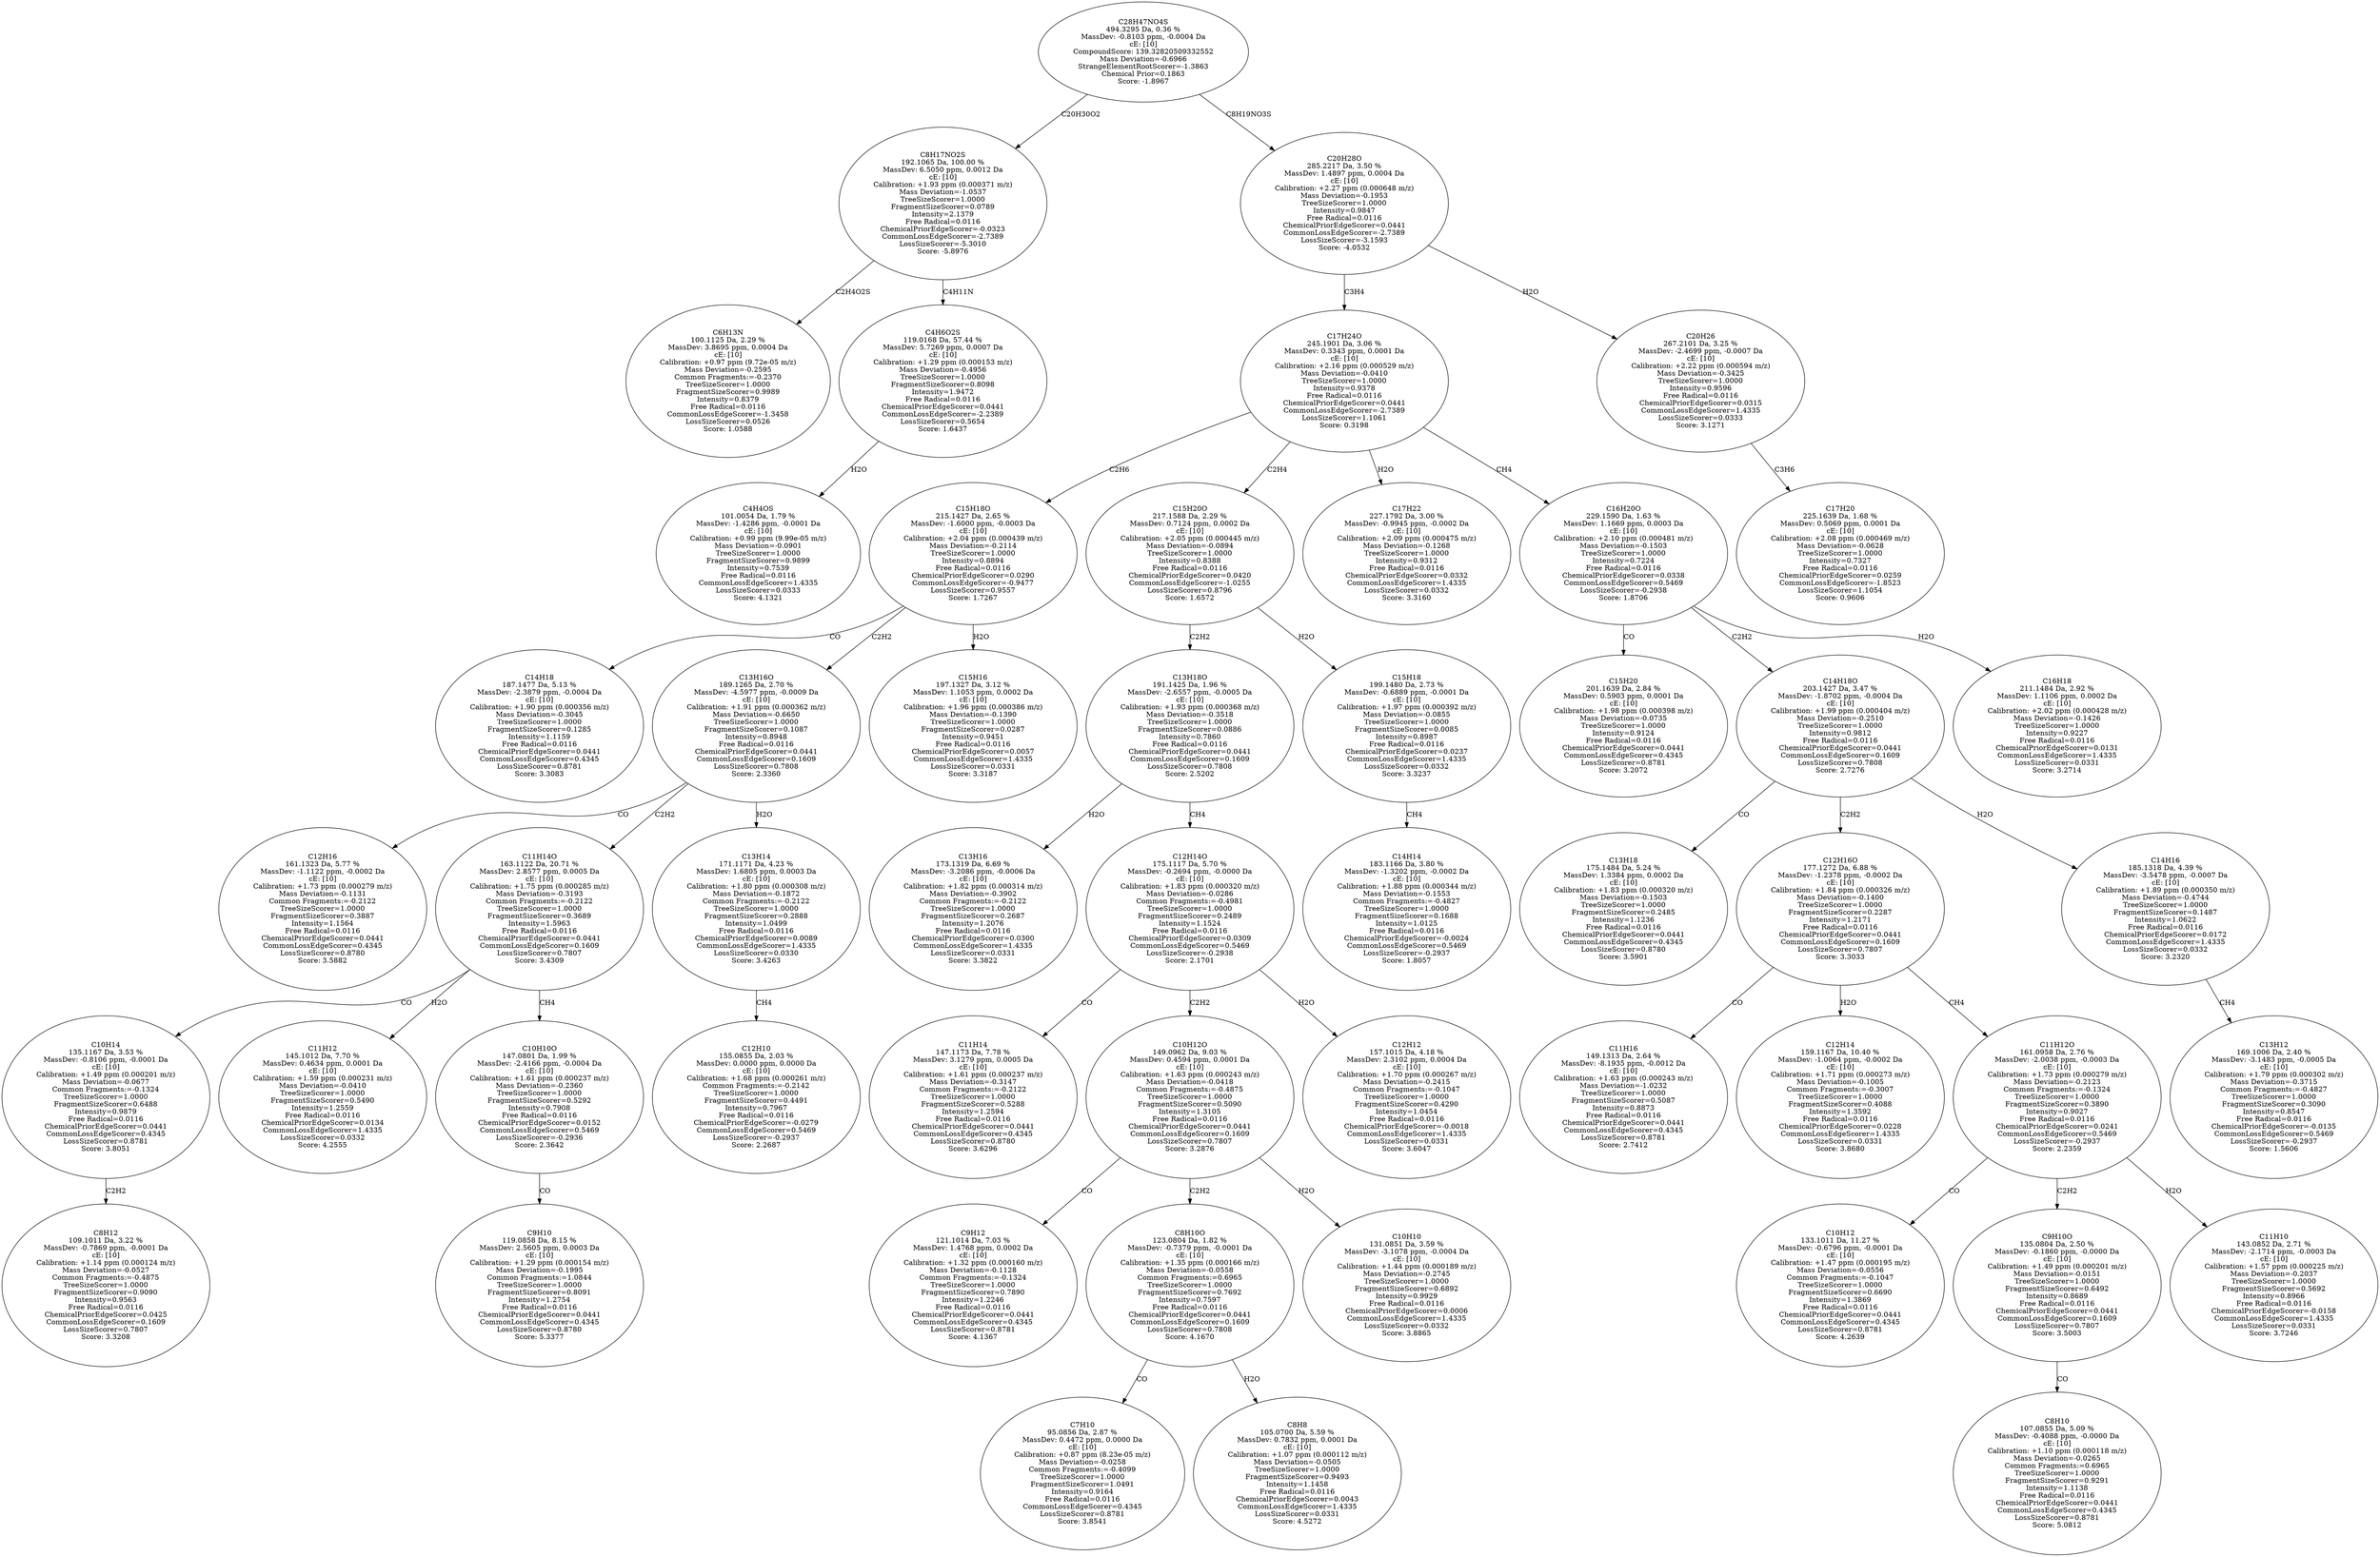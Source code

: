 strict digraph {
v1 [label="C6H13N\n100.1125 Da, 2.29 %\nMassDev: 3.8695 ppm, 0.0004 Da\ncE: [10]\nCalibration: +0.97 ppm (9.72e-05 m/z)\nMass Deviation=-0.2595\nCommon Fragments:=-0.2370\nTreeSizeScorer=1.0000\nFragmentSizeScorer=0.9989\nIntensity=0.8379\nFree Radical=0.0116\nCommonLossEdgeScorer=-1.3458\nLossSizeScorer=0.0526\nScore: 1.0588"];
v2 [label="C4H4OS\n101.0054 Da, 1.79 %\nMassDev: -1.4286 ppm, -0.0001 Da\ncE: [10]\nCalibration: +0.99 ppm (9.99e-05 m/z)\nMass Deviation=-0.0901\nTreeSizeScorer=1.0000\nFragmentSizeScorer=0.9899\nIntensity=0.7539\nFree Radical=0.0116\nCommonLossEdgeScorer=1.4335\nLossSizeScorer=0.0333\nScore: 4.1321"];
v3 [label="C4H6O2S\n119.0168 Da, 57.44 %\nMassDev: 5.7269 ppm, 0.0007 Da\ncE: [10]\nCalibration: +1.29 ppm (0.000153 m/z)\nMass Deviation=-0.4956\nTreeSizeScorer=1.0000\nFragmentSizeScorer=0.8098\nIntensity=1.9472\nFree Radical=0.0116\nChemicalPriorEdgeScorer=0.0441\nCommonLossEdgeScorer=-2.2389\nLossSizeScorer=0.5654\nScore: 1.6437"];
v4 [label="C8H17NO2S\n192.1065 Da, 100.00 %\nMassDev: 6.5050 ppm, 0.0012 Da\ncE: [10]\nCalibration: +1.93 ppm (0.000371 m/z)\nMass Deviation=-1.0537\nTreeSizeScorer=1.0000\nFragmentSizeScorer=0.0789\nIntensity=2.1379\nFree Radical=0.0116\nChemicalPriorEdgeScorer=-0.0323\nCommonLossEdgeScorer=-2.7389\nLossSizeScorer=-5.3010\nScore: -5.8976"];
v5 [label="C14H18\n187.1477 Da, 5.13 %\nMassDev: -2.3879 ppm, -0.0004 Da\ncE: [10]\nCalibration: +1.90 ppm (0.000356 m/z)\nMass Deviation=-0.3045\nTreeSizeScorer=1.0000\nFragmentSizeScorer=0.1285\nIntensity=1.1159\nFree Radical=0.0116\nChemicalPriorEdgeScorer=0.0441\nCommonLossEdgeScorer=0.4345\nLossSizeScorer=0.8781\nScore: 3.3083"];
v6 [label="C12H16\n161.1323 Da, 5.77 %\nMassDev: -1.1122 ppm, -0.0002 Da\ncE: [10]\nCalibration: +1.73 ppm (0.000279 m/z)\nMass Deviation=-0.1131\nCommon Fragments:=-0.2122\nTreeSizeScorer=1.0000\nFragmentSizeScorer=0.3887\nIntensity=1.1564\nFree Radical=0.0116\nChemicalPriorEdgeScorer=0.0441\nCommonLossEdgeScorer=0.4345\nLossSizeScorer=0.8780\nScore: 3.5882"];
v7 [label="C8H12\n109.1011 Da, 3.22 %\nMassDev: -0.7869 ppm, -0.0001 Da\ncE: [10]\nCalibration: +1.14 ppm (0.000124 m/z)\nMass Deviation=-0.0527\nCommon Fragments:=-0.4875\nTreeSizeScorer=1.0000\nFragmentSizeScorer=0.9090\nIntensity=0.9563\nFree Radical=0.0116\nChemicalPriorEdgeScorer=0.0425\nCommonLossEdgeScorer=0.1609\nLossSizeScorer=0.7807\nScore: 3.3208"];
v8 [label="C10H14\n135.1167 Da, 3.53 %\nMassDev: -0.8106 ppm, -0.0001 Da\ncE: [10]\nCalibration: +1.49 ppm (0.000201 m/z)\nMass Deviation=-0.0677\nCommon Fragments:=-0.1324\nTreeSizeScorer=1.0000\nFragmentSizeScorer=0.6488\nIntensity=0.9879\nFree Radical=0.0116\nChemicalPriorEdgeScorer=0.0441\nCommonLossEdgeScorer=0.4345\nLossSizeScorer=0.8781\nScore: 3.8051"];
v9 [label="C11H12\n145.1012 Da, 7.70 %\nMassDev: 0.4634 ppm, 0.0001 Da\ncE: [10]\nCalibration: +1.59 ppm (0.000231 m/z)\nMass Deviation=-0.0410\nTreeSizeScorer=1.0000\nFragmentSizeScorer=0.5490\nIntensity=1.2559\nFree Radical=0.0116\nChemicalPriorEdgeScorer=0.0134\nCommonLossEdgeScorer=1.4335\nLossSizeScorer=0.0332\nScore: 4.2555"];
v10 [label="C9H10\n119.0858 Da, 8.15 %\nMassDev: 2.5605 ppm, 0.0003 Da\ncE: [10]\nCalibration: +1.29 ppm (0.000154 m/z)\nMass Deviation=-0.1995\nCommon Fragments:=1.0844\nTreeSizeScorer=1.0000\nFragmentSizeScorer=0.8091\nIntensity=1.2754\nFree Radical=0.0116\nChemicalPriorEdgeScorer=0.0441\nCommonLossEdgeScorer=0.4345\nLossSizeScorer=0.8780\nScore: 5.3377"];
v11 [label="C10H10O\n147.0801 Da, 1.99 %\nMassDev: -2.4166 ppm, -0.0004 Da\ncE: [10]\nCalibration: +1.61 ppm (0.000237 m/z)\nMass Deviation=-0.2360\nTreeSizeScorer=1.0000\nFragmentSizeScorer=0.5292\nIntensity=0.7908\nFree Radical=0.0116\nChemicalPriorEdgeScorer=0.0152\nCommonLossEdgeScorer=0.5469\nLossSizeScorer=-0.2936\nScore: 2.3642"];
v12 [label="C11H14O\n163.1122 Da, 20.71 %\nMassDev: 2.8577 ppm, 0.0005 Da\ncE: [10]\nCalibration: +1.75 ppm (0.000285 m/z)\nMass Deviation=-0.3193\nCommon Fragments:=-0.2122\nTreeSizeScorer=1.0000\nFragmentSizeScorer=0.3689\nIntensity=1.5963\nFree Radical=0.0116\nChemicalPriorEdgeScorer=0.0441\nCommonLossEdgeScorer=0.1609\nLossSizeScorer=0.7807\nScore: 3.4309"];
v13 [label="C12H10\n155.0855 Da, 2.03 %\nMassDev: 0.0000 ppm, 0.0000 Da\ncE: [10]\nCalibration: +1.68 ppm (0.000261 m/z)\nCommon Fragments:=-0.2142\nTreeSizeScorer=1.0000\nFragmentSizeScorer=0.4491\nIntensity=0.7967\nFree Radical=0.0116\nChemicalPriorEdgeScorer=-0.0279\nCommonLossEdgeScorer=0.5469\nLossSizeScorer=-0.2937\nScore: 2.2687"];
v14 [label="C13H14\n171.1171 Da, 4.23 %\nMassDev: 1.6805 ppm, 0.0003 Da\ncE: [10]\nCalibration: +1.80 ppm (0.000308 m/z)\nMass Deviation=-0.1872\nCommon Fragments:=-0.2122\nTreeSizeScorer=1.0000\nFragmentSizeScorer=0.2888\nIntensity=1.0499\nFree Radical=0.0116\nChemicalPriorEdgeScorer=0.0089\nCommonLossEdgeScorer=1.4335\nLossSizeScorer=0.0330\nScore: 3.4263"];
v15 [label="C13H16O\n189.1265 Da, 2.70 %\nMassDev: -4.5977 ppm, -0.0009 Da\ncE: [10]\nCalibration: +1.91 ppm (0.000362 m/z)\nMass Deviation=-0.6650\nTreeSizeScorer=1.0000\nFragmentSizeScorer=0.1087\nIntensity=0.8948\nFree Radical=0.0116\nChemicalPriorEdgeScorer=0.0441\nCommonLossEdgeScorer=0.1609\nLossSizeScorer=0.7808\nScore: 2.3360"];
v16 [label="C15H16\n197.1327 Da, 3.12 %\nMassDev: 1.1053 ppm, 0.0002 Da\ncE: [10]\nCalibration: +1.96 ppm (0.000386 m/z)\nMass Deviation=-0.1390\nTreeSizeScorer=1.0000\nFragmentSizeScorer=0.0287\nIntensity=0.9451\nFree Radical=0.0116\nChemicalPriorEdgeScorer=0.0057\nCommonLossEdgeScorer=1.4335\nLossSizeScorer=0.0331\nScore: 3.3187"];
v17 [label="C15H18O\n215.1427 Da, 2.65 %\nMassDev: -1.6000 ppm, -0.0003 Da\ncE: [10]\nCalibration: +2.04 ppm (0.000439 m/z)\nMass Deviation=-0.2114\nTreeSizeScorer=1.0000\nIntensity=0.8894\nFree Radical=0.0116\nChemicalPriorEdgeScorer=0.0290\nCommonLossEdgeScorer=-0.9477\nLossSizeScorer=0.9557\nScore: 1.7267"];
v18 [label="C13H16\n173.1319 Da, 6.69 %\nMassDev: -3.2086 ppm, -0.0006 Da\ncE: [10]\nCalibration: +1.82 ppm (0.000314 m/z)\nMass Deviation=-0.3902\nCommon Fragments:=-0.2122\nTreeSizeScorer=1.0000\nFragmentSizeScorer=0.2687\nIntensity=1.2076\nFree Radical=0.0116\nChemicalPriorEdgeScorer=0.0300\nCommonLossEdgeScorer=1.4335\nLossSizeScorer=0.0331\nScore: 3.3822"];
v19 [label="C11H14\n147.1173 Da, 7.78 %\nMassDev: 3.1279 ppm, 0.0005 Da\ncE: [10]\nCalibration: +1.61 ppm (0.000237 m/z)\nMass Deviation=-0.3147\nCommon Fragments:=-0.2122\nTreeSizeScorer=1.0000\nFragmentSizeScorer=0.5288\nIntensity=1.2594\nFree Radical=0.0116\nChemicalPriorEdgeScorer=0.0441\nCommonLossEdgeScorer=0.4345\nLossSizeScorer=0.8780\nScore: 3.6296"];
v20 [label="C9H12\n121.1014 Da, 7.03 %\nMassDev: 1.4768 ppm, 0.0002 Da\ncE: [10]\nCalibration: +1.32 ppm (0.000160 m/z)\nMass Deviation=-0.1128\nCommon Fragments:=-0.1324\nTreeSizeScorer=1.0000\nFragmentSizeScorer=0.7890\nIntensity=1.2246\nFree Radical=0.0116\nChemicalPriorEdgeScorer=0.0441\nCommonLossEdgeScorer=0.4345\nLossSizeScorer=0.8781\nScore: 4.1367"];
v21 [label="C7H10\n95.0856 Da, 2.87 %\nMassDev: 0.4472 ppm, 0.0000 Da\ncE: [10]\nCalibration: +0.87 ppm (8.23e-05 m/z)\nMass Deviation=-0.0258\nCommon Fragments:=-0.4099\nTreeSizeScorer=1.0000\nFragmentSizeScorer=1.0491\nIntensity=0.9164\nFree Radical=0.0116\nCommonLossEdgeScorer=0.4345\nLossSizeScorer=0.8781\nScore: 3.8541"];
v22 [label="C8H8\n105.0700 Da, 5.59 %\nMassDev: 0.7832 ppm, 0.0001 Da\ncE: [10]\nCalibration: +1.07 ppm (0.000112 m/z)\nMass Deviation=-0.0505\nTreeSizeScorer=1.0000\nFragmentSizeScorer=0.9493\nIntensity=1.1458\nFree Radical=0.0116\nChemicalPriorEdgeScorer=0.0043\nCommonLossEdgeScorer=1.4335\nLossSizeScorer=0.0331\nScore: 4.5272"];
v23 [label="C8H10O\n123.0804 Da, 1.82 %\nMassDev: -0.7379 ppm, -0.0001 Da\ncE: [10]\nCalibration: +1.35 ppm (0.000166 m/z)\nMass Deviation=-0.0558\nCommon Fragments:=0.6965\nTreeSizeScorer=1.0000\nFragmentSizeScorer=0.7692\nIntensity=0.7597\nFree Radical=0.0116\nChemicalPriorEdgeScorer=0.0441\nCommonLossEdgeScorer=0.1609\nLossSizeScorer=0.7808\nScore: 4.1670"];
v24 [label="C10H10\n131.0851 Da, 3.59 %\nMassDev: -3.1078 ppm, -0.0004 Da\ncE: [10]\nCalibration: +1.44 ppm (0.000189 m/z)\nMass Deviation=-0.2745\nTreeSizeScorer=1.0000\nFragmentSizeScorer=0.6892\nIntensity=0.9929\nFree Radical=0.0116\nChemicalPriorEdgeScorer=0.0006\nCommonLossEdgeScorer=1.4335\nLossSizeScorer=0.0332\nScore: 3.8865"];
v25 [label="C10H12O\n149.0962 Da, 9.03 %\nMassDev: 0.4594 ppm, 0.0001 Da\ncE: [10]\nCalibration: +1.63 ppm (0.000243 m/z)\nMass Deviation=-0.0418\nCommon Fragments:=-0.4875\nTreeSizeScorer=1.0000\nFragmentSizeScorer=0.5090\nIntensity=1.3105\nFree Radical=0.0116\nChemicalPriorEdgeScorer=0.0441\nCommonLossEdgeScorer=0.1609\nLossSizeScorer=0.7807\nScore: 3.2876"];
v26 [label="C12H12\n157.1015 Da, 4.18 %\nMassDev: 2.3102 ppm, 0.0004 Da\ncE: [10]\nCalibration: +1.70 ppm (0.000267 m/z)\nMass Deviation=-0.2415\nCommon Fragments:=-0.1047\nTreeSizeScorer=1.0000\nFragmentSizeScorer=0.4290\nIntensity=1.0454\nFree Radical=0.0116\nChemicalPriorEdgeScorer=-0.0018\nCommonLossEdgeScorer=1.4335\nLossSizeScorer=0.0331\nScore: 3.6047"];
v27 [label="C12H14O\n175.1117 Da, 5.70 %\nMassDev: -0.2694 ppm, -0.0000 Da\ncE: [10]\nCalibration: +1.83 ppm (0.000320 m/z)\nMass Deviation=-0.0286\nCommon Fragments:=-0.4981\nTreeSizeScorer=1.0000\nFragmentSizeScorer=0.2489\nIntensity=1.1524\nFree Radical=0.0116\nChemicalPriorEdgeScorer=0.0309\nCommonLossEdgeScorer=0.5469\nLossSizeScorer=-0.2938\nScore: 2.1701"];
v28 [label="C13H18O\n191.1425 Da, 1.96 %\nMassDev: -2.6557 ppm, -0.0005 Da\ncE: [10]\nCalibration: +1.93 ppm (0.000368 m/z)\nMass Deviation=-0.3518\nTreeSizeScorer=1.0000\nFragmentSizeScorer=0.0886\nIntensity=0.7860\nFree Radical=0.0116\nChemicalPriorEdgeScorer=0.0441\nCommonLossEdgeScorer=0.1609\nLossSizeScorer=0.7808\nScore: 2.5202"];
v29 [label="C14H14\n183.1166 Da, 3.80 %\nMassDev: -1.3202 ppm, -0.0002 Da\ncE: [10]\nCalibration: +1.88 ppm (0.000344 m/z)\nMass Deviation=-0.1553\nCommon Fragments:=-0.4827\nTreeSizeScorer=1.0000\nFragmentSizeScorer=0.1688\nIntensity=1.0125\nFree Radical=0.0116\nChemicalPriorEdgeScorer=-0.0024\nCommonLossEdgeScorer=0.5469\nLossSizeScorer=-0.2937\nScore: 1.8057"];
v30 [label="C15H18\n199.1480 Da, 2.73 %\nMassDev: -0.6889 ppm, -0.0001 Da\ncE: [10]\nCalibration: +1.97 ppm (0.000392 m/z)\nMass Deviation=-0.0855\nTreeSizeScorer=1.0000\nFragmentSizeScorer=0.0085\nIntensity=0.8987\nFree Radical=0.0116\nChemicalPriorEdgeScorer=0.0237\nCommonLossEdgeScorer=1.4335\nLossSizeScorer=0.0332\nScore: 3.3237"];
v31 [label="C15H20O\n217.1588 Da, 2.29 %\nMassDev: 0.7124 ppm, 0.0002 Da\ncE: [10]\nCalibration: +2.05 ppm (0.000445 m/z)\nMass Deviation=-0.0894\nTreeSizeScorer=1.0000\nIntensity=0.8388\nFree Radical=0.0116\nChemicalPriorEdgeScorer=0.0420\nCommonLossEdgeScorer=-1.0255\nLossSizeScorer=0.8796\nScore: 1.6572"];
v32 [label="C17H22\n227.1792 Da, 3.00 %\nMassDev: -0.9945 ppm, -0.0002 Da\ncE: [10]\nCalibration: +2.09 ppm (0.000475 m/z)\nMass Deviation=-0.1268\nTreeSizeScorer=1.0000\nIntensity=0.9312\nFree Radical=0.0116\nChemicalPriorEdgeScorer=0.0332\nCommonLossEdgeScorer=1.4335\nLossSizeScorer=0.0332\nScore: 3.3160"];
v33 [label="C15H20\n201.1639 Da, 2.84 %\nMassDev: 0.5903 ppm, 0.0001 Da\ncE: [10]\nCalibration: +1.98 ppm (0.000398 m/z)\nMass Deviation=-0.0735\nTreeSizeScorer=1.0000\nIntensity=0.9124\nFree Radical=0.0116\nChemicalPriorEdgeScorer=0.0441\nCommonLossEdgeScorer=0.4345\nLossSizeScorer=0.8781\nScore: 3.2072"];
v34 [label="C13H18\n175.1484 Da, 5.24 %\nMassDev: 1.3384 ppm, 0.0002 Da\ncE: [10]\nCalibration: +1.83 ppm (0.000320 m/z)\nMass Deviation=-0.1503\nTreeSizeScorer=1.0000\nFragmentSizeScorer=0.2485\nIntensity=1.1236\nFree Radical=0.0116\nChemicalPriorEdgeScorer=0.0441\nCommonLossEdgeScorer=0.4345\nLossSizeScorer=0.8780\nScore: 3.5901"];
v35 [label="C11H16\n149.1313 Da, 2.64 %\nMassDev: -8.1935 ppm, -0.0012 Da\ncE: [10]\nCalibration: +1.63 ppm (0.000243 m/z)\nMass Deviation=-1.0232\nTreeSizeScorer=1.0000\nFragmentSizeScorer=0.5087\nIntensity=0.8873\nFree Radical=0.0116\nChemicalPriorEdgeScorer=0.0441\nCommonLossEdgeScorer=0.4345\nLossSizeScorer=0.8781\nScore: 2.7412"];
v36 [label="C12H14\n159.1167 Da, 10.40 %\nMassDev: -1.0064 ppm, -0.0002 Da\ncE: [10]\nCalibration: +1.71 ppm (0.000273 m/z)\nMass Deviation=-0.1005\nCommon Fragments:=-0.3007\nTreeSizeScorer=1.0000\nFragmentSizeScorer=0.4088\nIntensity=1.3592\nFree Radical=0.0116\nChemicalPriorEdgeScorer=0.0228\nCommonLossEdgeScorer=1.4335\nLossSizeScorer=0.0331\nScore: 3.8680"];
v37 [label="C10H12\n133.1011 Da, 11.27 %\nMassDev: -0.6796 ppm, -0.0001 Da\ncE: [10]\nCalibration: +1.47 ppm (0.000195 m/z)\nMass Deviation=-0.0556\nCommon Fragments:=-0.1047\nTreeSizeScorer=1.0000\nFragmentSizeScorer=0.6690\nIntensity=1.3869\nFree Radical=0.0116\nChemicalPriorEdgeScorer=0.0441\nCommonLossEdgeScorer=0.4345\nLossSizeScorer=0.8781\nScore: 4.2639"];
v38 [label="C8H10\n107.0855 Da, 5.09 %\nMassDev: -0.4088 ppm, -0.0000 Da\ncE: [10]\nCalibration: +1.10 ppm (0.000118 m/z)\nMass Deviation=-0.0265\nCommon Fragments:=0.6965\nTreeSizeScorer=1.0000\nFragmentSizeScorer=0.9291\nIntensity=1.1138\nFree Radical=0.0116\nChemicalPriorEdgeScorer=0.0441\nCommonLossEdgeScorer=0.4345\nLossSizeScorer=0.8781\nScore: 5.0812"];
v39 [label="C9H10O\n135.0804 Da, 2.50 %\nMassDev: -0.1860 ppm, -0.0000 Da\ncE: [10]\nCalibration: +1.49 ppm (0.000201 m/z)\nMass Deviation=-0.0151\nTreeSizeScorer=1.0000\nFragmentSizeScorer=0.6492\nIntensity=0.8689\nFree Radical=0.0116\nChemicalPriorEdgeScorer=0.0441\nCommonLossEdgeScorer=0.1609\nLossSizeScorer=0.7807\nScore: 3.5003"];
v40 [label="C11H10\n143.0852 Da, 2.71 %\nMassDev: -2.1714 ppm, -0.0003 Da\ncE: [10]\nCalibration: +1.57 ppm (0.000225 m/z)\nMass Deviation=-0.2037\nTreeSizeScorer=1.0000\nFragmentSizeScorer=0.5692\nIntensity=0.8966\nFree Radical=0.0116\nChemicalPriorEdgeScorer=-0.0158\nCommonLossEdgeScorer=1.4335\nLossSizeScorer=0.0331\nScore: 3.7246"];
v41 [label="C11H12O\n161.0958 Da, 2.76 %\nMassDev: -2.0038 ppm, -0.0003 Da\ncE: [10]\nCalibration: +1.73 ppm (0.000279 m/z)\nMass Deviation=-0.2123\nCommon Fragments:=-0.1324\nTreeSizeScorer=1.0000\nFragmentSizeScorer=0.3890\nIntensity=0.9027\nFree Radical=0.0116\nChemicalPriorEdgeScorer=0.0241\nCommonLossEdgeScorer=0.5469\nLossSizeScorer=-0.2937\nScore: 2.2359"];
v42 [label="C12H16O\n177.1272 Da, 6.88 %\nMassDev: -1.2378 ppm, -0.0002 Da\ncE: [10]\nCalibration: +1.84 ppm (0.000326 m/z)\nMass Deviation=-0.1400\nTreeSizeScorer=1.0000\nFragmentSizeScorer=0.2287\nIntensity=1.2171\nFree Radical=0.0116\nChemicalPriorEdgeScorer=0.0441\nCommonLossEdgeScorer=0.1609\nLossSizeScorer=0.7807\nScore: 3.3033"];
v43 [label="C13H12\n169.1006 Da, 2.40 %\nMassDev: -3.1483 ppm, -0.0005 Da\ncE: [10]\nCalibration: +1.79 ppm (0.000302 m/z)\nMass Deviation=-0.3715\nCommon Fragments:=-0.4827\nTreeSizeScorer=1.0000\nFragmentSizeScorer=0.3090\nIntensity=0.8547\nFree Radical=0.0116\nChemicalPriorEdgeScorer=-0.0135\nCommonLossEdgeScorer=0.5469\nLossSizeScorer=-0.2937\nScore: 1.5606"];
v44 [label="C14H16\n185.1318 Da, 4.39 %\nMassDev: -3.5478 ppm, -0.0007 Da\ncE: [10]\nCalibration: +1.89 ppm (0.000350 m/z)\nMass Deviation=-0.4744\nTreeSizeScorer=1.0000\nFragmentSizeScorer=0.1487\nIntensity=1.0622\nFree Radical=0.0116\nChemicalPriorEdgeScorer=0.0172\nCommonLossEdgeScorer=1.4335\nLossSizeScorer=0.0332\nScore: 3.2320"];
v45 [label="C14H18O\n203.1427 Da, 3.47 %\nMassDev: -1.8702 ppm, -0.0004 Da\ncE: [10]\nCalibration: +1.99 ppm (0.000404 m/z)\nMass Deviation=-0.2510\nTreeSizeScorer=1.0000\nIntensity=0.9812\nFree Radical=0.0116\nChemicalPriorEdgeScorer=0.0441\nCommonLossEdgeScorer=0.1609\nLossSizeScorer=0.7808\nScore: 2.7276"];
v46 [label="C16H18\n211.1484 Da, 2.92 %\nMassDev: 1.1106 ppm, 0.0002 Da\ncE: [10]\nCalibration: +2.02 ppm (0.000428 m/z)\nMass Deviation=-0.1426\nTreeSizeScorer=1.0000\nIntensity=0.9227\nFree Radical=0.0116\nChemicalPriorEdgeScorer=0.0131\nCommonLossEdgeScorer=1.4335\nLossSizeScorer=0.0331\nScore: 3.2714"];
v47 [label="C16H20O\n229.1590 Da, 1.63 %\nMassDev: 1.1669 ppm, 0.0003 Da\ncE: [10]\nCalibration: +2.10 ppm (0.000481 m/z)\nMass Deviation=-0.1503\nTreeSizeScorer=1.0000\nIntensity=0.7224\nFree Radical=0.0116\nChemicalPriorEdgeScorer=0.0338\nCommonLossEdgeScorer=0.5469\nLossSizeScorer=-0.2938\nScore: 1.8706"];
v48 [label="C17H24O\n245.1901 Da, 3.06 %\nMassDev: 0.3343 ppm, 0.0001 Da\ncE: [10]\nCalibration: +2.16 ppm (0.000529 m/z)\nMass Deviation=-0.0410\nTreeSizeScorer=1.0000\nIntensity=0.9378\nFree Radical=0.0116\nChemicalPriorEdgeScorer=0.0441\nCommonLossEdgeScorer=-2.7389\nLossSizeScorer=1.1061\nScore: 0.3198"];
v49 [label="C17H20\n225.1639 Da, 1.68 %\nMassDev: 0.5069 ppm, 0.0001 Da\ncE: [10]\nCalibration: +2.08 ppm (0.000469 m/z)\nMass Deviation=-0.0628\nTreeSizeScorer=1.0000\nIntensity=0.7327\nFree Radical=0.0116\nChemicalPriorEdgeScorer=0.0259\nCommonLossEdgeScorer=-1.8523\nLossSizeScorer=1.1054\nScore: 0.9606"];
v50 [label="C20H26\n267.2101 Da, 3.25 %\nMassDev: -2.4699 ppm, -0.0007 Da\ncE: [10]\nCalibration: +2.22 ppm (0.000594 m/z)\nMass Deviation=-0.3425\nTreeSizeScorer=1.0000\nIntensity=0.9596\nFree Radical=0.0116\nChemicalPriorEdgeScorer=0.0315\nCommonLossEdgeScorer=1.4335\nLossSizeScorer=0.0333\nScore: 3.1271"];
v51 [label="C20H28O\n285.2217 Da, 3.50 %\nMassDev: 1.4897 ppm, 0.0004 Da\ncE: [10]\nCalibration: +2.27 ppm (0.000648 m/z)\nMass Deviation=-0.1953\nTreeSizeScorer=1.0000\nIntensity=0.9847\nFree Radical=0.0116\nChemicalPriorEdgeScorer=0.0441\nCommonLossEdgeScorer=-2.7389\nLossSizeScorer=-3.1593\nScore: -4.0532"];
v52 [label="C28H47NO4S\n494.3295 Da, 0.36 %\nMassDev: -0.8103 ppm, -0.0004 Da\ncE: [10]\nCompoundScore: 139.32820509332552\nMass Deviation=-0.6966\nStrangeElementRootScorer=-1.3863\nChemical Prior=0.1863\nScore: -1.8967"];
v4 -> v1 [label="C2H4O2S"];
v3 -> v2 [label="H2O"];
v4 -> v3 [label="C4H11N"];
v52 -> v4 [label="C20H30O2"];
v17 -> v5 [label="CO"];
v15 -> v6 [label="CO"];
v8 -> v7 [label="C2H2"];
v12 -> v8 [label="CO"];
v12 -> v9 [label="H2O"];
v11 -> v10 [label="CO"];
v12 -> v11 [label="CH4"];
v15 -> v12 [label="C2H2"];
v14 -> v13 [label="CH4"];
v15 -> v14 [label="H2O"];
v17 -> v15 [label="C2H2"];
v17 -> v16 [label="H2O"];
v48 -> v17 [label="C2H6"];
v28 -> v18 [label="H2O"];
v27 -> v19 [label="CO"];
v25 -> v20 [label="CO"];
v23 -> v21 [label="CO"];
v23 -> v22 [label="H2O"];
v25 -> v23 [label="C2H2"];
v25 -> v24 [label="H2O"];
v27 -> v25 [label="C2H2"];
v27 -> v26 [label="H2O"];
v28 -> v27 [label="CH4"];
v31 -> v28 [label="C2H2"];
v30 -> v29 [label="CH4"];
v31 -> v30 [label="H2O"];
v48 -> v31 [label="C2H4"];
v48 -> v32 [label="H2O"];
v47 -> v33 [label="CO"];
v45 -> v34 [label="CO"];
v42 -> v35 [label="CO"];
v42 -> v36 [label="H2O"];
v41 -> v37 [label="CO"];
v39 -> v38 [label="CO"];
v41 -> v39 [label="C2H2"];
v41 -> v40 [label="H2O"];
v42 -> v41 [label="CH4"];
v45 -> v42 [label="C2H2"];
v44 -> v43 [label="CH4"];
v45 -> v44 [label="H2O"];
v47 -> v45 [label="C2H2"];
v47 -> v46 [label="H2O"];
v48 -> v47 [label="CH4"];
v51 -> v48 [label="C3H4"];
v50 -> v49 [label="C3H6"];
v51 -> v50 [label="H2O"];
v52 -> v51 [label="C8H19NO3S"];
}